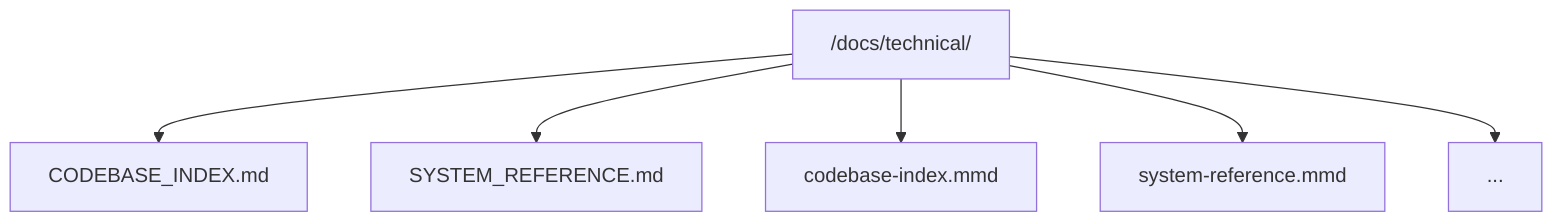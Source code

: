 %% Technical File Tree Diagram
%% accTitle: Technical File Tree
%% accDescr: File tree for the technical documentation and scripts
flowchart TD
  Root["/docs/technical/"]
  Root --> CODEBASE_INDEX["CODEBASE_INDEX.md"]
  Root --> SYSTEM_REFERENCE["SYSTEM_REFERENCE.md"]
  Root --> codebase-index["codebase-index.mmd"]
  Root --> system-reference["system-reference.mmd"]
  Root --> OtherDocs["..."]